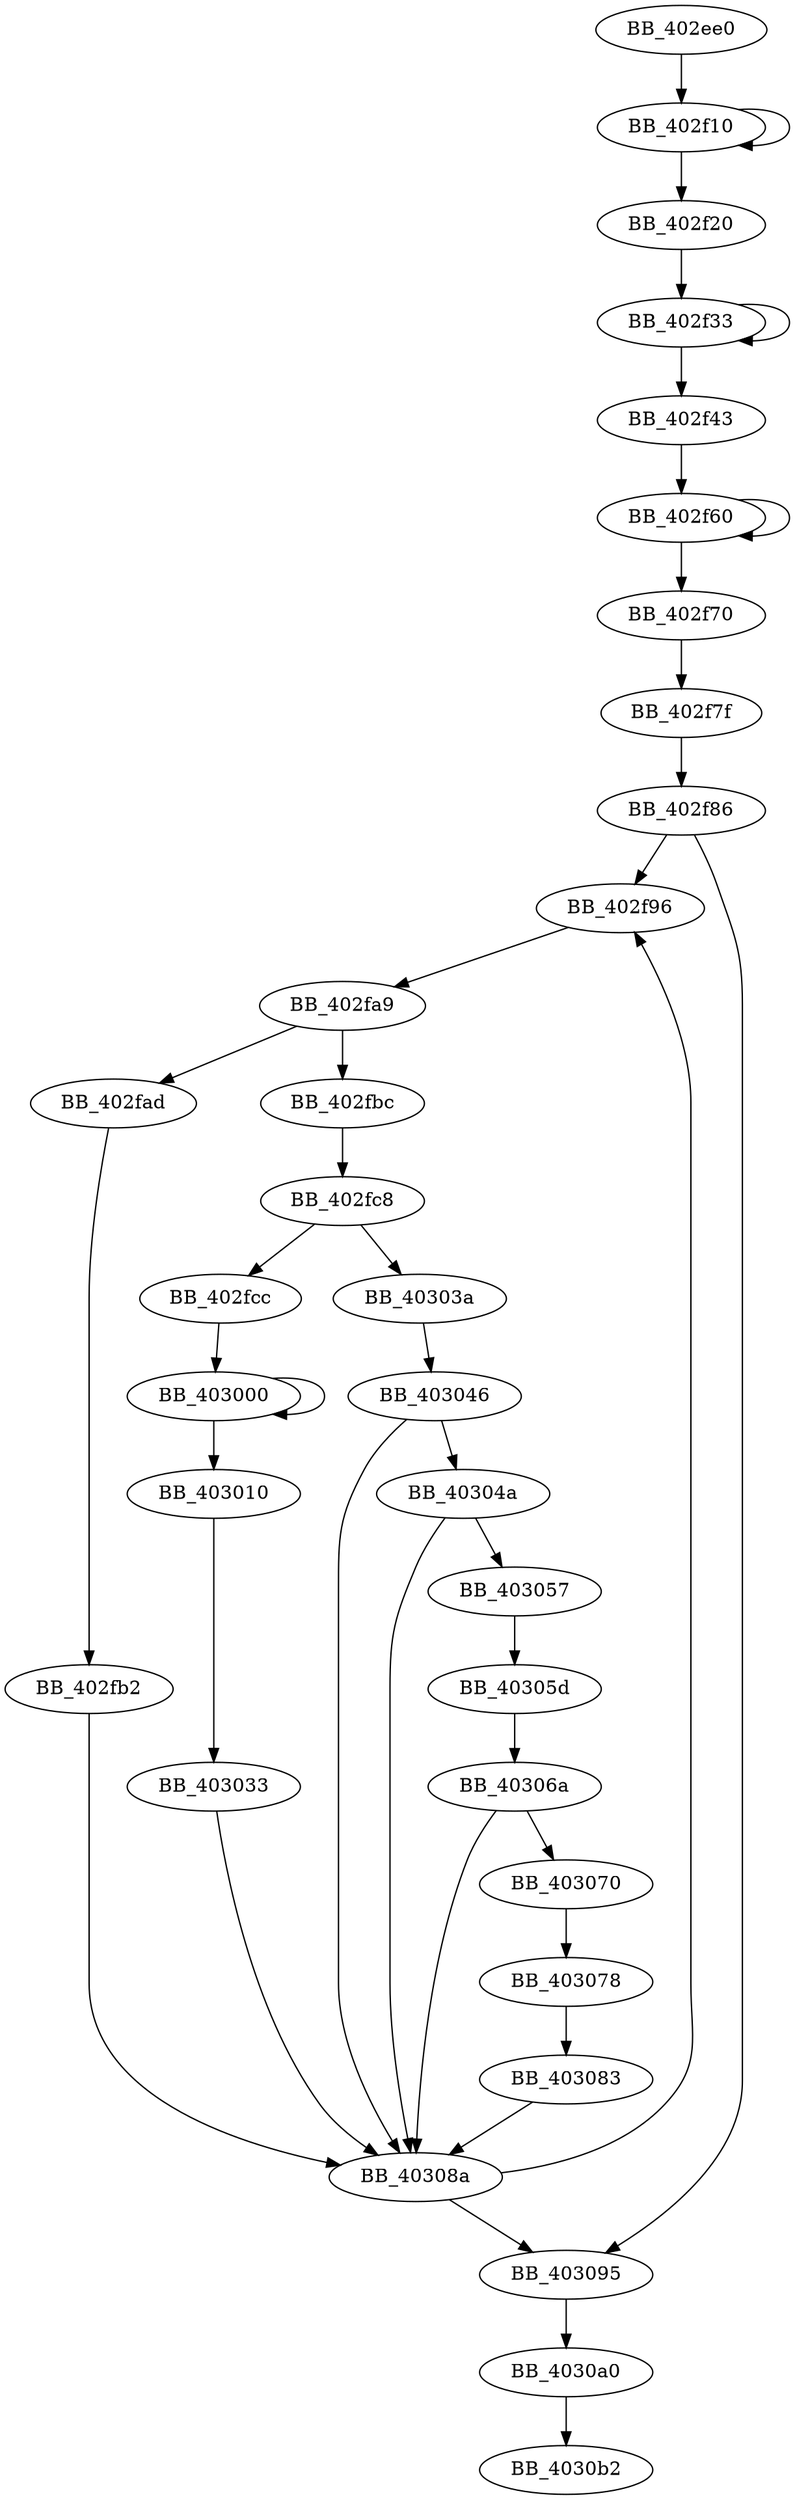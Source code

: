 DiGraph sub_402EE0{
BB_402ee0->BB_402f10
BB_402f10->BB_402f10
BB_402f10->BB_402f20
BB_402f20->BB_402f33
BB_402f33->BB_402f33
BB_402f33->BB_402f43
BB_402f43->BB_402f60
BB_402f60->BB_402f60
BB_402f60->BB_402f70
BB_402f70->BB_402f7f
BB_402f7f->BB_402f86
BB_402f86->BB_402f96
BB_402f86->BB_403095
BB_402f96->BB_402fa9
BB_402fa9->BB_402fad
BB_402fa9->BB_402fbc
BB_402fad->BB_402fb2
BB_402fb2->BB_40308a
BB_402fbc->BB_402fc8
BB_402fc8->BB_402fcc
BB_402fc8->BB_40303a
BB_402fcc->BB_403000
BB_403000->BB_403000
BB_403000->BB_403010
BB_403010->BB_403033
BB_403033->BB_40308a
BB_40303a->BB_403046
BB_403046->BB_40304a
BB_403046->BB_40308a
BB_40304a->BB_403057
BB_40304a->BB_40308a
BB_403057->BB_40305d
BB_40305d->BB_40306a
BB_40306a->BB_403070
BB_40306a->BB_40308a
BB_403070->BB_403078
BB_403078->BB_403083
BB_403083->BB_40308a
BB_40308a->BB_402f96
BB_40308a->BB_403095
BB_403095->BB_4030a0
BB_4030a0->BB_4030b2
}
